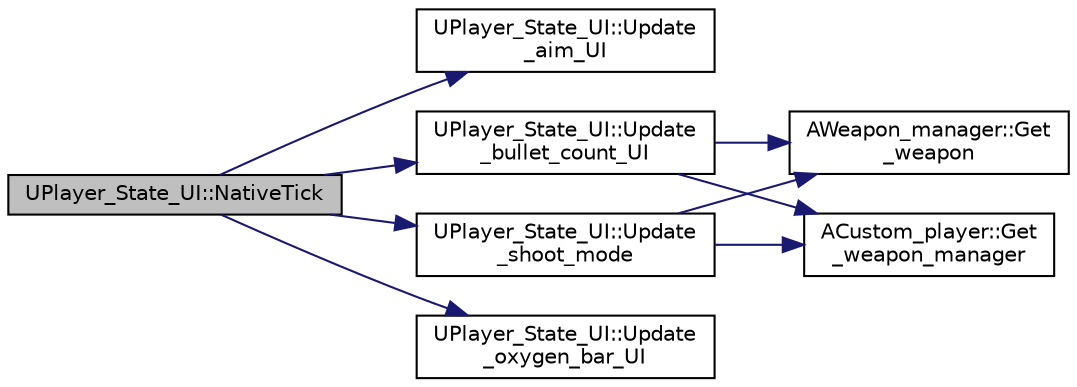 digraph "UPlayer_State_UI::NativeTick"
{
 // LATEX_PDF_SIZE
  edge [fontname="Helvetica",fontsize="10",labelfontname="Helvetica",labelfontsize="10"];
  node [fontname="Helvetica",fontsize="10",shape=record];
  rankdir="LR";
  Node1 [label="UPlayer_State_UI::NativeTick",height=0.2,width=0.4,color="black", fillcolor="grey75", style="filled", fontcolor="black",tooltip=" "];
  Node1 -> Node2 [color="midnightblue",fontsize="10",style="solid",fontname="Helvetica"];
  Node2 [label="UPlayer_State_UI::Update\l_aim_UI",height=0.2,width=0.4,color="black", fillcolor="white", style="filled",URL="$class_u_player___state___u_i.html#a92186933581be7cb8930a63b4ce4cddc",tooltip="조준선 갱신"];
  Node1 -> Node3 [color="midnightblue",fontsize="10",style="solid",fontname="Helvetica"];
  Node3 [label="UPlayer_State_UI::Update\l_bullet_count_UI",height=0.2,width=0.4,color="black", fillcolor="white", style="filled",URL="$class_u_player___state___u_i.html#a133e9344c40df2d6ce1b575870495b00",tooltip="총알 개수 UI 갱신"];
  Node3 -> Node4 [color="midnightblue",fontsize="10",style="solid",fontname="Helvetica"];
  Node4 [label="AWeapon_manager::Get\l_weapon",height=0.2,width=0.4,color="black", fillcolor="white", style="filled",URL="$class_a_weapon__manager.html#a24bc84ec406d1277dd5561e8fdfd67b7",tooltip="현재 착용 중인 무기를 갖고옴"];
  Node3 -> Node5 [color="midnightblue",fontsize="10",style="solid",fontname="Helvetica"];
  Node5 [label="ACustom_player::Get\l_weapon_manager",height=0.2,width=0.4,color="black", fillcolor="white", style="filled",URL="$class_a_custom__player.html#a097b214e2b74b0b12b82f0ffadfd3674",tooltip="무기 매니저를 갖고옴"];
  Node1 -> Node6 [color="midnightblue",fontsize="10",style="solid",fontname="Helvetica"];
  Node6 [label="UPlayer_State_UI::Update\l_oxygen_bar_UI",height=0.2,width=0.4,color="black", fillcolor="white", style="filled",URL="$class_u_player___state___u_i.html#a4baafc88b66d8b209be9ba6bd4b5c05c",tooltip="산소 바 UI 갱신"];
  Node1 -> Node7 [color="midnightblue",fontsize="10",style="solid",fontname="Helvetica"];
  Node7 [label="UPlayer_State_UI::Update\l_shoot_mode",height=0.2,width=0.4,color="black", fillcolor="white", style="filled",URL="$class_u_player___state___u_i.html#aa7c90ad01d6fd5deef93e0df47085847",tooltip="발사 방법 UI 갱신"];
  Node7 -> Node4 [color="midnightblue",fontsize="10",style="solid",fontname="Helvetica"];
  Node7 -> Node5 [color="midnightblue",fontsize="10",style="solid",fontname="Helvetica"];
}
